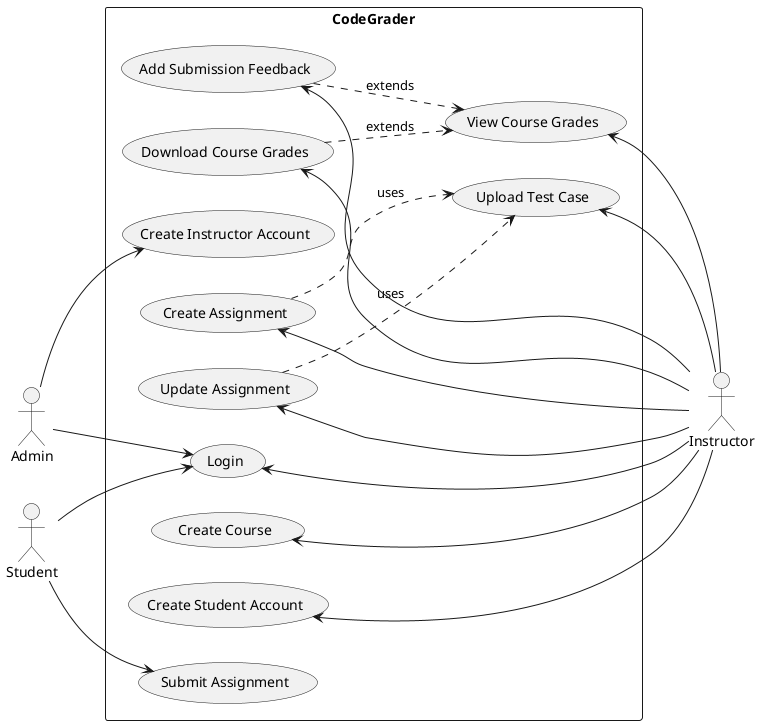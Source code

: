 @startuml Use Case Diagram
skinparam packageStyle rectangle
left to right direction

:Admin:
:Instructor:
:Student:


rectangle CodeGrader {

  (Login)
  (Add Submission Feedback)
  (Download Course Grades)
  (Create Instructor Account)
  (Create Course)
  (Create Student Account)
  (Upload Test Case)
  (Create Assignment)
  (Update Assignment)
  (Submit Assignment)
  (View Course Grades)


  (Download Course Grades) ..> (View Course Grades) : extends

  (Add Submission Feedback) ..> (View Course Grades) : extends

  (Create Assignment) ..> (Upload Test Case) : uses
  (Update Assignment) ..> (Upload Test Case) : uses

}



:Admin: --> (Login)
:Admin: --> (Create Instructor Account)

(Login) <-- :Instructor:
(Create Course) <-- :Instructor:
(Create Student Account) <-- :Instructor:
(Upload Test Case) <-- :Instructor:
(Create Assignment) <-- :Instructor:
(Update Assignment) <-- :Instructor:
(View Course Grades) <-- :Instructor:
(Download Course Grades) <-- :Instructor:
(Add Submission Feedback) <-- :Instructor:

:Student: --> (Login)
:Student: --> (Submit Assignment)



@enduml

